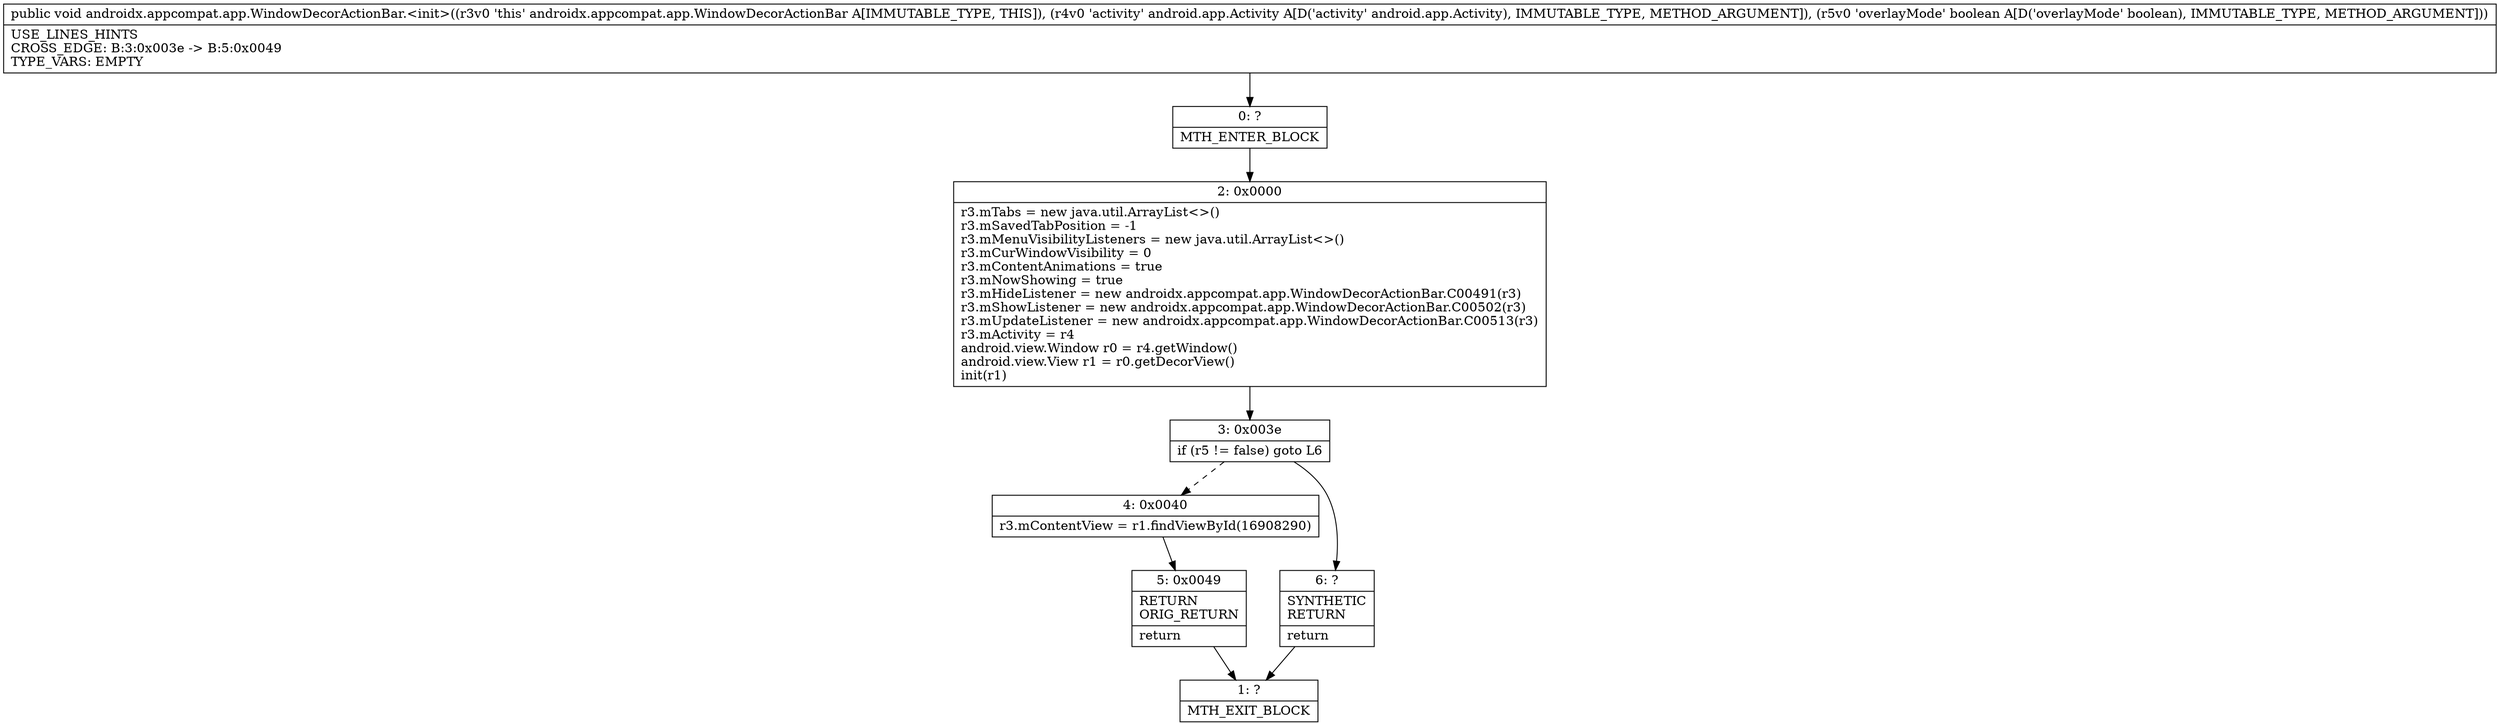 digraph "CFG forandroidx.appcompat.app.WindowDecorActionBar.\<init\>(Landroid\/app\/Activity;Z)V" {
Node_0 [shape=record,label="{0\:\ ?|MTH_ENTER_BLOCK\l}"];
Node_2 [shape=record,label="{2\:\ 0x0000|r3.mTabs = new java.util.ArrayList\<\>()\lr3.mSavedTabPosition = \-1\lr3.mMenuVisibilityListeners = new java.util.ArrayList\<\>()\lr3.mCurWindowVisibility = 0\lr3.mContentAnimations = true\lr3.mNowShowing = true\lr3.mHideListener = new androidx.appcompat.app.WindowDecorActionBar.C00491(r3)\lr3.mShowListener = new androidx.appcompat.app.WindowDecorActionBar.C00502(r3)\lr3.mUpdateListener = new androidx.appcompat.app.WindowDecorActionBar.C00513(r3)\lr3.mActivity = r4\landroid.view.Window r0 = r4.getWindow()\landroid.view.View r1 = r0.getDecorView()\linit(r1)\l}"];
Node_3 [shape=record,label="{3\:\ 0x003e|if (r5 != false) goto L6\l}"];
Node_4 [shape=record,label="{4\:\ 0x0040|r3.mContentView = r1.findViewById(16908290)\l}"];
Node_5 [shape=record,label="{5\:\ 0x0049|RETURN\lORIG_RETURN\l|return\l}"];
Node_1 [shape=record,label="{1\:\ ?|MTH_EXIT_BLOCK\l}"];
Node_6 [shape=record,label="{6\:\ ?|SYNTHETIC\lRETURN\l|return\l}"];
MethodNode[shape=record,label="{public void androidx.appcompat.app.WindowDecorActionBar.\<init\>((r3v0 'this' androidx.appcompat.app.WindowDecorActionBar A[IMMUTABLE_TYPE, THIS]), (r4v0 'activity' android.app.Activity A[D('activity' android.app.Activity), IMMUTABLE_TYPE, METHOD_ARGUMENT]), (r5v0 'overlayMode' boolean A[D('overlayMode' boolean), IMMUTABLE_TYPE, METHOD_ARGUMENT]))  | USE_LINES_HINTS\lCROSS_EDGE: B:3:0x003e \-\> B:5:0x0049\lTYPE_VARS: EMPTY\l}"];
MethodNode -> Node_0;Node_0 -> Node_2;
Node_2 -> Node_3;
Node_3 -> Node_4[style=dashed];
Node_3 -> Node_6;
Node_4 -> Node_5;
Node_5 -> Node_1;
Node_6 -> Node_1;
}

